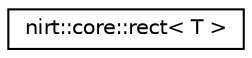 digraph "Graphical Class Hierarchy"
{
 // LATEX_PDF_SIZE
  edge [fontname="Helvetica",fontsize="10",labelfontname="Helvetica",labelfontsize="10"];
  node [fontname="Helvetica",fontsize="10",shape=record];
  rankdir="LR";
  Node0 [label="nirt::core::rect\< T \>",height=0.2,width=0.4,color="black", fillcolor="white", style="filled",URL="$classnirt_1_1core_1_1rect.html",tooltip="Rectangle template."];
}
